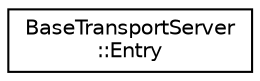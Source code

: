 digraph "Graphical Class Hierarchy"
{
  edge [fontname="Helvetica",fontsize="10",labelfontname="Helvetica",labelfontsize="10"];
  node [fontname="Helvetica",fontsize="10",shape=record];
  rankdir="LR";
  Node1 [label="BaseTransportServer\l::Entry",height=0.2,width=0.4,color="black", fillcolor="white", style="filled",URL="$structRNReplicaNet_1_1RNLobby_1_1BaseTransportServer_1_1Entry.html"];
}
